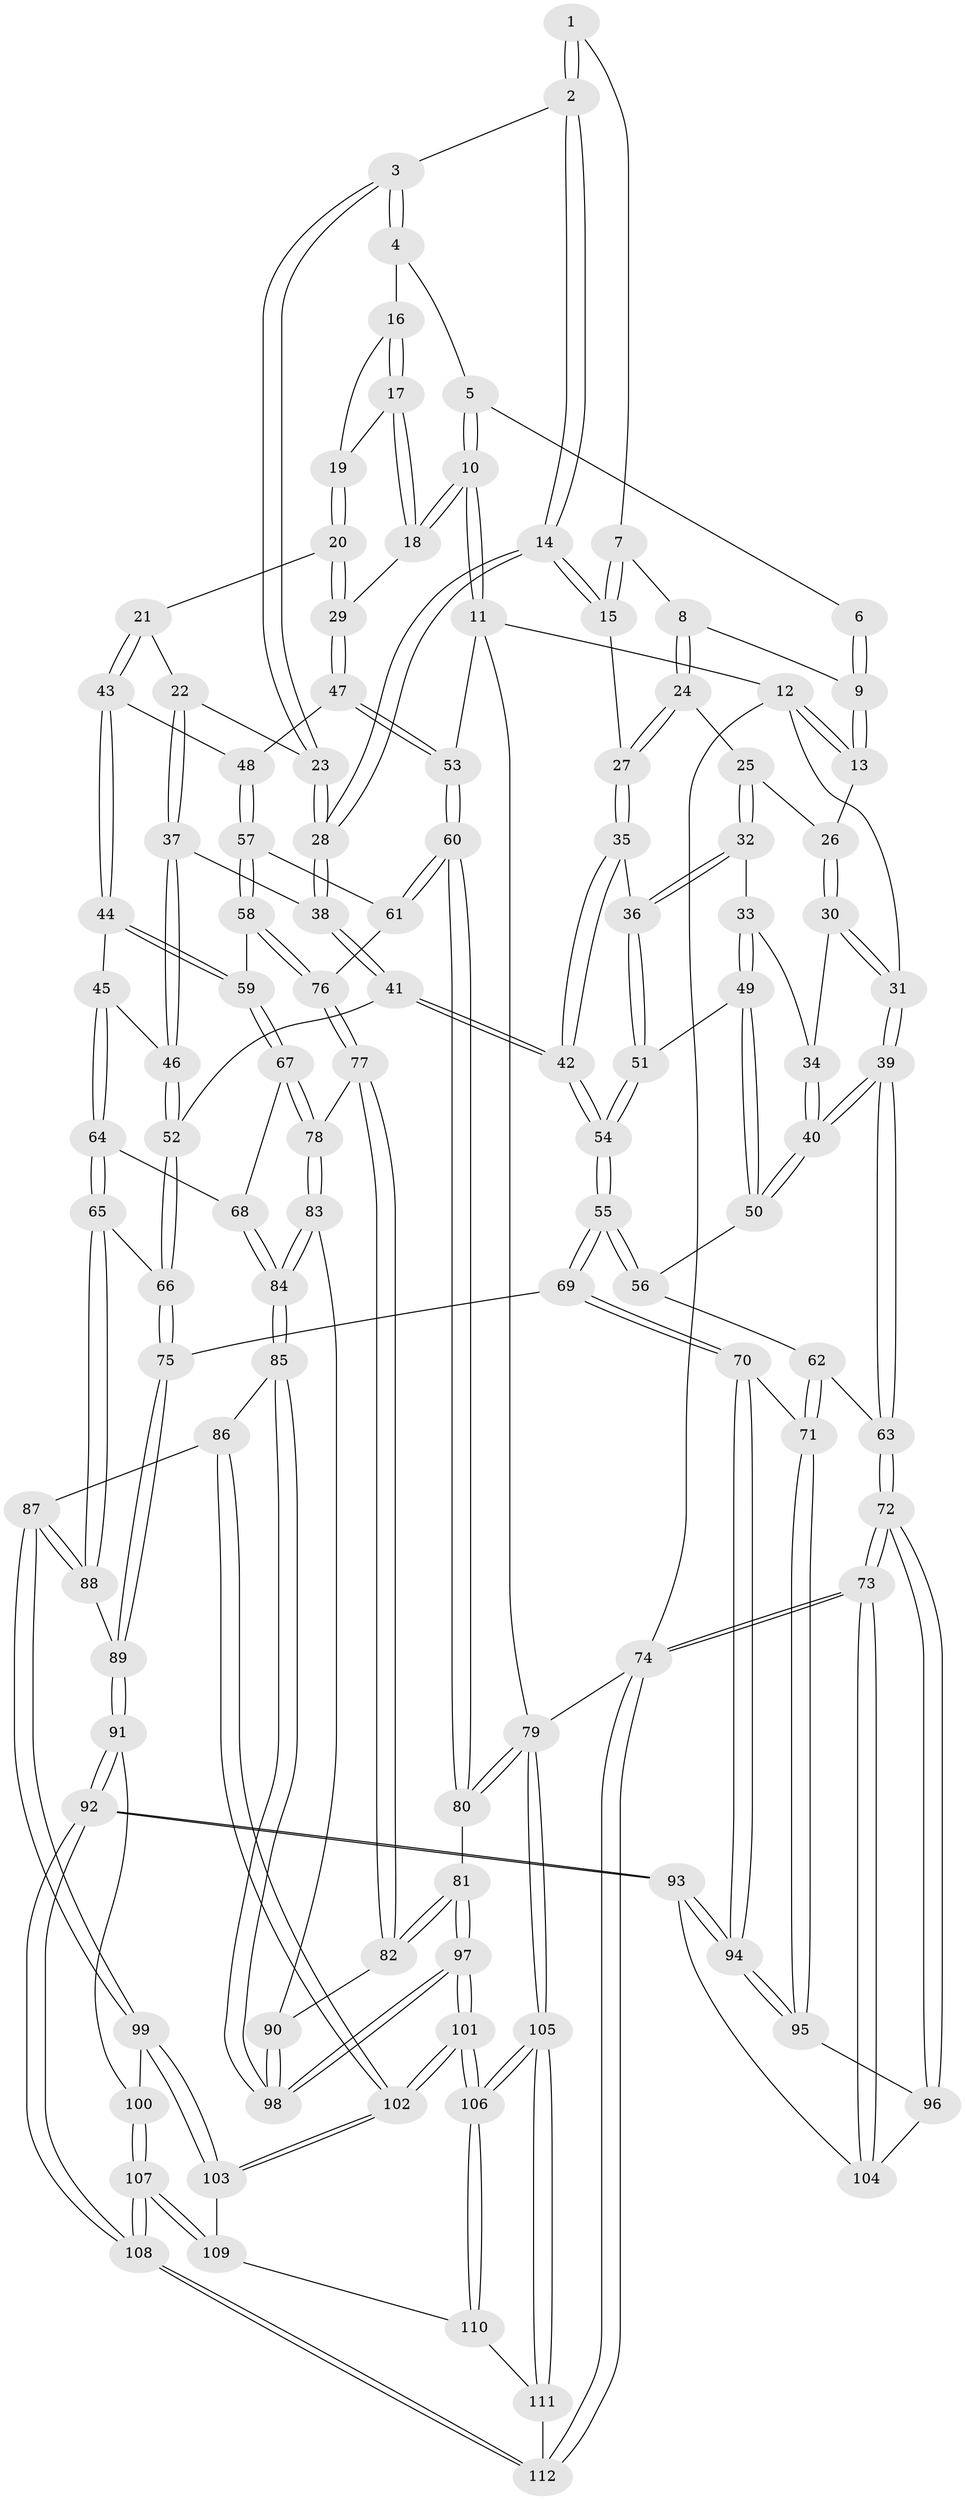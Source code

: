 // coarse degree distribution, {4: 0.26785714285714285, 6: 0.017857142857142856, 3: 0.5535714285714286, 5: 0.125, 2: 0.03571428571428571}
// Generated by graph-tools (version 1.1) at 2025/54/03/04/25 22:54:43]
// undirected, 112 vertices, 277 edges
graph export_dot {
  node [color=gray90,style=filled];
  1 [pos="+0.38557784647554877+0"];
  2 [pos="+0.42563468927990866+0.10684611598916514"];
  3 [pos="+0.5718503405042787+0.024949964508312692"];
  4 [pos="+0.6073999103541394+0"];
  5 [pos="+0.5934549478067929+0"];
  6 [pos="+0.3805946475611276+0"];
  7 [pos="+0.3477678576729728+0.0799628939543865"];
  8 [pos="+0.2149477716295593+0.0179422018581227"];
  9 [pos="+0.10572906276648111+0"];
  10 [pos="+1+0"];
  11 [pos="+1+0"];
  12 [pos="+0+0"];
  13 [pos="+0+0"];
  14 [pos="+0.37600627956133387+0.22141553256925606"];
  15 [pos="+0.36614962480877195+0.21871896323461718"];
  16 [pos="+0.6212743682627073+0"];
  17 [pos="+0.8931734903414108+0.09509954284224818"];
  18 [pos="+0.8963149898161246+0.09482722982652736"];
  19 [pos="+0.7415460639634822+0.13352410558203795"];
  20 [pos="+0.713450259353835+0.20127892308724138"];
  21 [pos="+0.6622065471399122+0.2462906207558982"];
  22 [pos="+0.5943160213544777+0.22509948891791653"];
  23 [pos="+0.5698864184020348+0.07265331046684351"];
  24 [pos="+0.2511957212326116+0.19397201658529348"];
  25 [pos="+0.21790168552734937+0.2125895654815649"];
  26 [pos="+0.1436394209075459+0.22357731017529933"];
  27 [pos="+0.35584543126827306+0.2181630871980805"];
  28 [pos="+0.382779956471778+0.22670204474267944"];
  29 [pos="+0.8941436159210879+0.2665575336964277"];
  30 [pos="+0.11911413064868608+0.23985308847261347"];
  31 [pos="+0+0"];
  32 [pos="+0.21917311786145266+0.3140156232445326"];
  33 [pos="+0.18018444358949637+0.34881044140135775"];
  34 [pos="+0.11069910013268988+0.2500645400089802"];
  35 [pos="+0.2688675088028225+0.35735318331364974"];
  36 [pos="+0.23724497392833319+0.3469048489341481"];
  37 [pos="+0.5097334538586274+0.2606542058560679"];
  38 [pos="+0.384431284330347+0.22839725280650655"];
  39 [pos="+0+0.43468049871882863"];
  40 [pos="+0+0.3948956699536463"];
  41 [pos="+0.3725526611222563+0.47295618746066287"];
  42 [pos="+0.33870116357189306+0.49120674771608436"];
  43 [pos="+0.7049352246589886+0.36447805873720823"];
  44 [pos="+0.6480079648471115+0.4432927149299691"];
  45 [pos="+0.618555622139896+0.45181014120146656"];
  46 [pos="+0.5295139379407113+0.42135748831345154"];
  47 [pos="+0.9106196900835982+0.3095284732105188"];
  48 [pos="+0.8637335040456382+0.3762059135688001"];
  49 [pos="+0.16847472523259613+0.3804356810224643"];
  50 [pos="+0.08171920113858518+0.4196075876155753"];
  51 [pos="+0.21005417674872212+0.3874730963893422"];
  52 [pos="+0.4051064486263896+0.4751298841163727"];
  53 [pos="+1+0.29422237750036057"];
  54 [pos="+0.30740873213946+0.5190978054317411"];
  55 [pos="+0.3053914230947959+0.5217901424884707"];
  56 [pos="+0.17263881767110983+0.48135609751660635"];
  57 [pos="+0.8742101898885613+0.4241530139456398"];
  58 [pos="+0.8499648579496275+0.531170769163645"];
  59 [pos="+0.7217998656063582+0.5320729280010392"];
  60 [pos="+1+0.5297539278688587"];
  61 [pos="+1+0.5098633346883781"];
  62 [pos="+0.12703724769813884+0.551367425178271"];
  63 [pos="+0+0.43958945816624384"];
  64 [pos="+0.561967100230929+0.6209000890631233"];
  65 [pos="+0.5545651267722581+0.624969787175922"];
  66 [pos="+0.48205428959286245+0.5608079685626205"];
  67 [pos="+0.7059982199013962+0.5894074788605468"];
  68 [pos="+0.6232456728461446+0.6316232594454101"];
  69 [pos="+0.29281127004198565+0.5898927868963614"];
  70 [pos="+0.22855165903856867+0.655400946470898"];
  71 [pos="+0.16739185768446893+0.6503364285643167"];
  72 [pos="+0+0.6801010443861555"];
  73 [pos="+0+0.8151175181979312"];
  74 [pos="+0+1"];
  75 [pos="+0.38818201746865466+0.6636581639418381"];
  76 [pos="+0.8654858868066582+0.5659687418138604"];
  77 [pos="+0.8733679302322243+0.6315079913527147"];
  78 [pos="+0.7585173171286235+0.6583204517025368"];
  79 [pos="+1+1"];
  80 [pos="+1+0.6673254419189267"];
  81 [pos="+0.9402808789216304+0.6793163853818185"];
  82 [pos="+0.8840824689020175+0.6447880644335515"];
  83 [pos="+0.7206257491819861+0.7173587233595576"];
  84 [pos="+0.7069140857746162+0.7327656424673554"];
  85 [pos="+0.7060592319681155+0.7376224574105996"];
  86 [pos="+0.6502590378623008+0.7643875136562606"];
  87 [pos="+0.5417449016259863+0.7632476145583496"];
  88 [pos="+0.5098019091046666+0.7074243034296909"];
  89 [pos="+0.4365286703070136+0.7079058693206821"];
  90 [pos="+0.8292611752036456+0.726259148812507"];
  91 [pos="+0.3423835428562498+0.8389919809786127"];
  92 [pos="+0.2587325447673063+0.8742162533774526"];
  93 [pos="+0.25624111888269535+0.8700887009991884"];
  94 [pos="+0.24768124194044333+0.8280024032419955"];
  95 [pos="+0+0.6812497407979158"];
  96 [pos="+0+0.6851267460192307"];
  97 [pos="+0.8537565187849491+1"];
  98 [pos="+0.7922232007604624+0.8494201367732019"];
  99 [pos="+0.5325690648161707+0.8680251676543568"];
  100 [pos="+0.4615928033147945+0.8706974592931815"];
  101 [pos="+0.8625022151155455+1"];
  102 [pos="+0.6597255921784972+0.9358285141729052"];
  103 [pos="+0.5442132592973195+0.8858308961909573"];
  104 [pos="+0.20025091140831242+0.8525668737512982"];
  105 [pos="+0.9597829853962836+1"];
  106 [pos="+0.9575556639562516+1"];
  107 [pos="+0.4162034929646309+0.972828288672839"];
  108 [pos="+0.23092608434745854+1"];
  109 [pos="+0.5067876991775215+0.9559691545046348"];
  110 [pos="+0.5068429926998235+0.9567362007352166"];
  111 [pos="+0.5150374532180574+1"];
  112 [pos="+0.18024716496655765+1"];
  1 -- 2;
  1 -- 2;
  1 -- 7;
  2 -- 3;
  2 -- 14;
  2 -- 14;
  3 -- 4;
  3 -- 4;
  3 -- 23;
  3 -- 23;
  4 -- 5;
  4 -- 16;
  5 -- 6;
  5 -- 10;
  5 -- 10;
  6 -- 9;
  6 -- 9;
  7 -- 8;
  7 -- 15;
  7 -- 15;
  8 -- 9;
  8 -- 24;
  8 -- 24;
  9 -- 13;
  9 -- 13;
  10 -- 11;
  10 -- 11;
  10 -- 18;
  10 -- 18;
  11 -- 12;
  11 -- 53;
  11 -- 79;
  12 -- 13;
  12 -- 13;
  12 -- 31;
  12 -- 74;
  13 -- 26;
  14 -- 15;
  14 -- 15;
  14 -- 28;
  14 -- 28;
  15 -- 27;
  16 -- 17;
  16 -- 17;
  16 -- 19;
  17 -- 18;
  17 -- 18;
  17 -- 19;
  18 -- 29;
  19 -- 20;
  19 -- 20;
  20 -- 21;
  20 -- 29;
  20 -- 29;
  21 -- 22;
  21 -- 43;
  21 -- 43;
  22 -- 23;
  22 -- 37;
  22 -- 37;
  23 -- 28;
  23 -- 28;
  24 -- 25;
  24 -- 27;
  24 -- 27;
  25 -- 26;
  25 -- 32;
  25 -- 32;
  26 -- 30;
  26 -- 30;
  27 -- 35;
  27 -- 35;
  28 -- 38;
  28 -- 38;
  29 -- 47;
  29 -- 47;
  30 -- 31;
  30 -- 31;
  30 -- 34;
  31 -- 39;
  31 -- 39;
  32 -- 33;
  32 -- 36;
  32 -- 36;
  33 -- 34;
  33 -- 49;
  33 -- 49;
  34 -- 40;
  34 -- 40;
  35 -- 36;
  35 -- 42;
  35 -- 42;
  36 -- 51;
  36 -- 51;
  37 -- 38;
  37 -- 46;
  37 -- 46;
  38 -- 41;
  38 -- 41;
  39 -- 40;
  39 -- 40;
  39 -- 63;
  39 -- 63;
  40 -- 50;
  40 -- 50;
  41 -- 42;
  41 -- 42;
  41 -- 52;
  42 -- 54;
  42 -- 54;
  43 -- 44;
  43 -- 44;
  43 -- 48;
  44 -- 45;
  44 -- 59;
  44 -- 59;
  45 -- 46;
  45 -- 64;
  45 -- 64;
  46 -- 52;
  46 -- 52;
  47 -- 48;
  47 -- 53;
  47 -- 53;
  48 -- 57;
  48 -- 57;
  49 -- 50;
  49 -- 50;
  49 -- 51;
  50 -- 56;
  51 -- 54;
  51 -- 54;
  52 -- 66;
  52 -- 66;
  53 -- 60;
  53 -- 60;
  54 -- 55;
  54 -- 55;
  55 -- 56;
  55 -- 56;
  55 -- 69;
  55 -- 69;
  56 -- 62;
  57 -- 58;
  57 -- 58;
  57 -- 61;
  58 -- 59;
  58 -- 76;
  58 -- 76;
  59 -- 67;
  59 -- 67;
  60 -- 61;
  60 -- 61;
  60 -- 80;
  60 -- 80;
  61 -- 76;
  62 -- 63;
  62 -- 71;
  62 -- 71;
  63 -- 72;
  63 -- 72;
  64 -- 65;
  64 -- 65;
  64 -- 68;
  65 -- 66;
  65 -- 88;
  65 -- 88;
  66 -- 75;
  66 -- 75;
  67 -- 68;
  67 -- 78;
  67 -- 78;
  68 -- 84;
  68 -- 84;
  69 -- 70;
  69 -- 70;
  69 -- 75;
  70 -- 71;
  70 -- 94;
  70 -- 94;
  71 -- 95;
  71 -- 95;
  72 -- 73;
  72 -- 73;
  72 -- 96;
  72 -- 96;
  73 -- 74;
  73 -- 74;
  73 -- 104;
  73 -- 104;
  74 -- 112;
  74 -- 112;
  74 -- 79;
  75 -- 89;
  75 -- 89;
  76 -- 77;
  76 -- 77;
  77 -- 78;
  77 -- 82;
  77 -- 82;
  78 -- 83;
  78 -- 83;
  79 -- 80;
  79 -- 80;
  79 -- 105;
  79 -- 105;
  80 -- 81;
  81 -- 82;
  81 -- 82;
  81 -- 97;
  81 -- 97;
  82 -- 90;
  83 -- 84;
  83 -- 84;
  83 -- 90;
  84 -- 85;
  84 -- 85;
  85 -- 86;
  85 -- 98;
  85 -- 98;
  86 -- 87;
  86 -- 102;
  86 -- 102;
  87 -- 88;
  87 -- 88;
  87 -- 99;
  87 -- 99;
  88 -- 89;
  89 -- 91;
  89 -- 91;
  90 -- 98;
  90 -- 98;
  91 -- 92;
  91 -- 92;
  91 -- 100;
  92 -- 93;
  92 -- 93;
  92 -- 108;
  92 -- 108;
  93 -- 94;
  93 -- 94;
  93 -- 104;
  94 -- 95;
  94 -- 95;
  95 -- 96;
  96 -- 104;
  97 -- 98;
  97 -- 98;
  97 -- 101;
  97 -- 101;
  99 -- 100;
  99 -- 103;
  99 -- 103;
  100 -- 107;
  100 -- 107;
  101 -- 102;
  101 -- 102;
  101 -- 106;
  101 -- 106;
  102 -- 103;
  102 -- 103;
  103 -- 109;
  105 -- 106;
  105 -- 106;
  105 -- 111;
  105 -- 111;
  106 -- 110;
  106 -- 110;
  107 -- 108;
  107 -- 108;
  107 -- 109;
  107 -- 109;
  108 -- 112;
  108 -- 112;
  109 -- 110;
  110 -- 111;
  111 -- 112;
}
